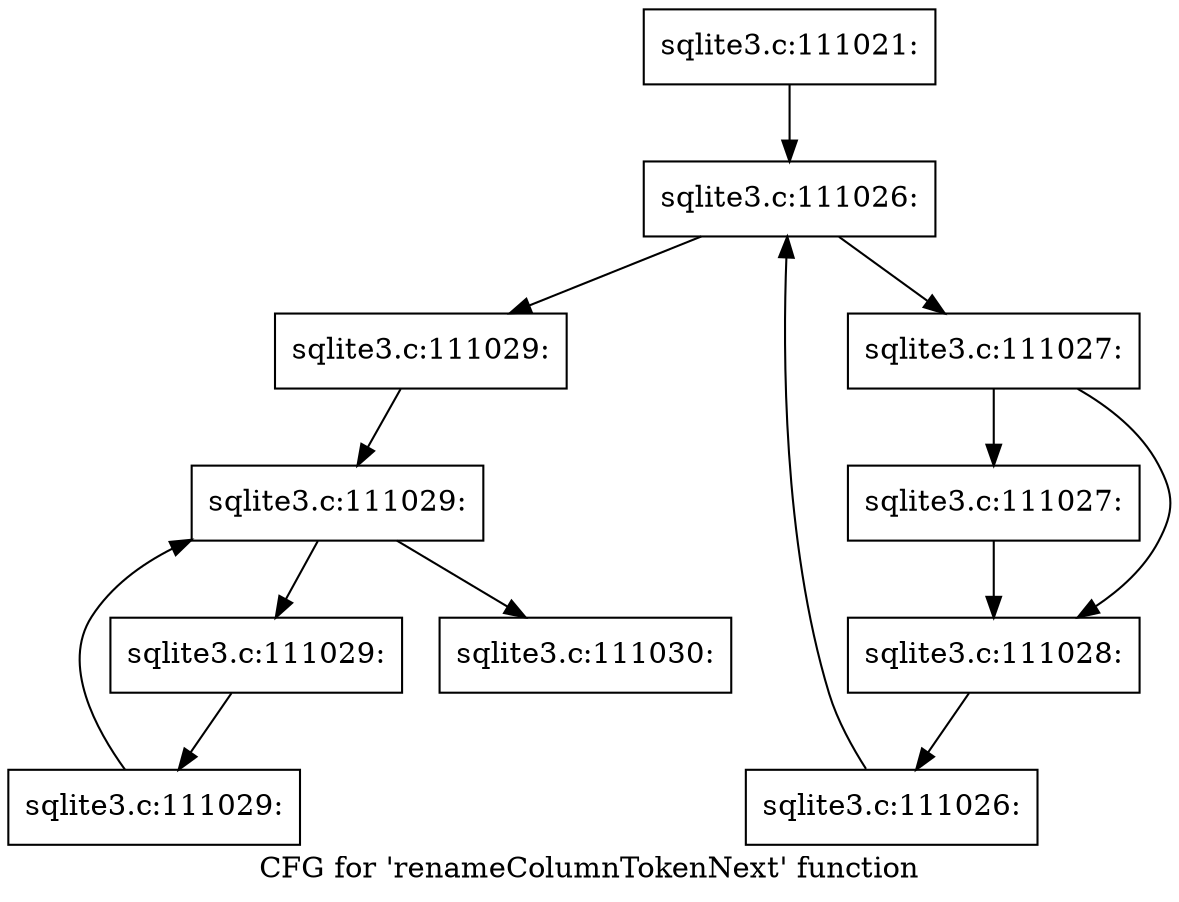 digraph "CFG for 'renameColumnTokenNext' function" {
	label="CFG for 'renameColumnTokenNext' function";

	Node0x55c0fa66e2b0 [shape=record,label="{sqlite3.c:111021:}"];
	Node0x55c0fa66e2b0 -> Node0x55c0fa680f20;
	Node0x55c0fa680f20 [shape=record,label="{sqlite3.c:111026:}"];
	Node0x55c0fa680f20 -> Node0x55c0fa681140;
	Node0x55c0fa680f20 -> Node0x55c0fa680ba0;
	Node0x55c0fa681140 [shape=record,label="{sqlite3.c:111027:}"];
	Node0x55c0fa681140 -> Node0x55c0fa681480;
	Node0x55c0fa681140 -> Node0x55c0fa6814d0;
	Node0x55c0fa681480 [shape=record,label="{sqlite3.c:111027:}"];
	Node0x55c0fa681480 -> Node0x55c0fa6814d0;
	Node0x55c0fa6814d0 [shape=record,label="{sqlite3.c:111028:}"];
	Node0x55c0fa6814d0 -> Node0x55c0fa6810b0;
	Node0x55c0fa6810b0 [shape=record,label="{sqlite3.c:111026:}"];
	Node0x55c0fa6810b0 -> Node0x55c0fa680f20;
	Node0x55c0fa680ba0 [shape=record,label="{sqlite3.c:111029:}"];
	Node0x55c0fa680ba0 -> Node0x55c0fa682740;
	Node0x55c0fa682740 [shape=record,label="{sqlite3.c:111029:}"];
	Node0x55c0fa682740 -> Node0x55c0fa682960;
	Node0x55c0fa682740 -> Node0x55c0fa682470;
	Node0x55c0fa682960 [shape=record,label="{sqlite3.c:111029:}"];
	Node0x55c0fa682960 -> Node0x55c0fa6828d0;
	Node0x55c0fa6828d0 [shape=record,label="{sqlite3.c:111029:}"];
	Node0x55c0fa6828d0 -> Node0x55c0fa682740;
	Node0x55c0fa682470 [shape=record,label="{sqlite3.c:111030:}"];
}

